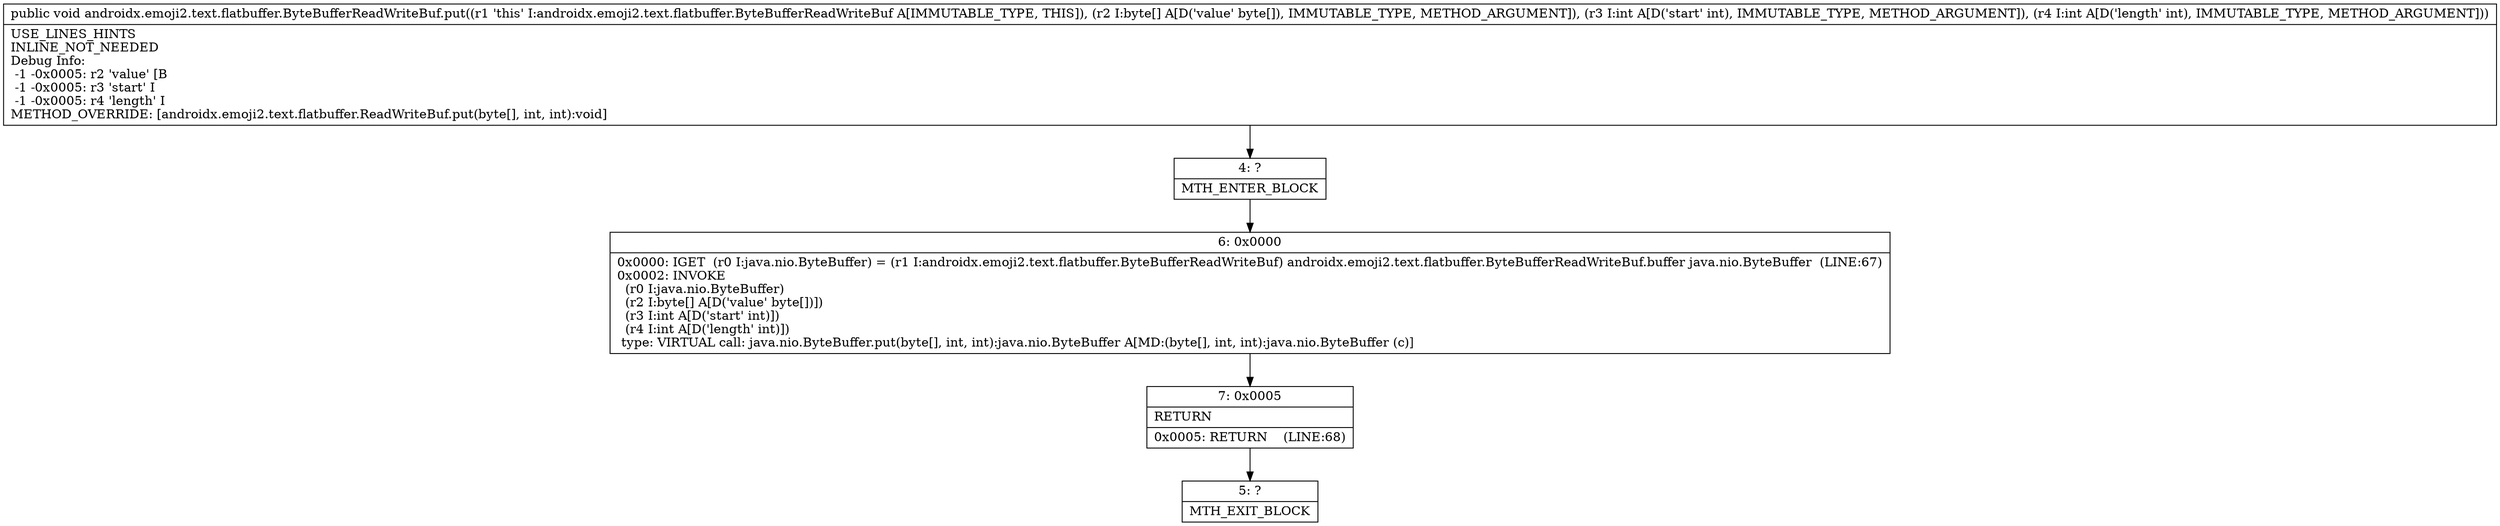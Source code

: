 digraph "CFG forandroidx.emoji2.text.flatbuffer.ByteBufferReadWriteBuf.put([BII)V" {
Node_4 [shape=record,label="{4\:\ ?|MTH_ENTER_BLOCK\l}"];
Node_6 [shape=record,label="{6\:\ 0x0000|0x0000: IGET  (r0 I:java.nio.ByteBuffer) = (r1 I:androidx.emoji2.text.flatbuffer.ByteBufferReadWriteBuf) androidx.emoji2.text.flatbuffer.ByteBufferReadWriteBuf.buffer java.nio.ByteBuffer  (LINE:67)\l0x0002: INVOKE  \l  (r0 I:java.nio.ByteBuffer)\l  (r2 I:byte[] A[D('value' byte[])])\l  (r3 I:int A[D('start' int)])\l  (r4 I:int A[D('length' int)])\l type: VIRTUAL call: java.nio.ByteBuffer.put(byte[], int, int):java.nio.ByteBuffer A[MD:(byte[], int, int):java.nio.ByteBuffer (c)]\l}"];
Node_7 [shape=record,label="{7\:\ 0x0005|RETURN\l|0x0005: RETURN    (LINE:68)\l}"];
Node_5 [shape=record,label="{5\:\ ?|MTH_EXIT_BLOCK\l}"];
MethodNode[shape=record,label="{public void androidx.emoji2.text.flatbuffer.ByteBufferReadWriteBuf.put((r1 'this' I:androidx.emoji2.text.flatbuffer.ByteBufferReadWriteBuf A[IMMUTABLE_TYPE, THIS]), (r2 I:byte[] A[D('value' byte[]), IMMUTABLE_TYPE, METHOD_ARGUMENT]), (r3 I:int A[D('start' int), IMMUTABLE_TYPE, METHOD_ARGUMENT]), (r4 I:int A[D('length' int), IMMUTABLE_TYPE, METHOD_ARGUMENT]))  | USE_LINES_HINTS\lINLINE_NOT_NEEDED\lDebug Info:\l  \-1 \-0x0005: r2 'value' [B\l  \-1 \-0x0005: r3 'start' I\l  \-1 \-0x0005: r4 'length' I\lMETHOD_OVERRIDE: [androidx.emoji2.text.flatbuffer.ReadWriteBuf.put(byte[], int, int):void]\l}"];
MethodNode -> Node_4;Node_4 -> Node_6;
Node_6 -> Node_7;
Node_7 -> Node_5;
}


